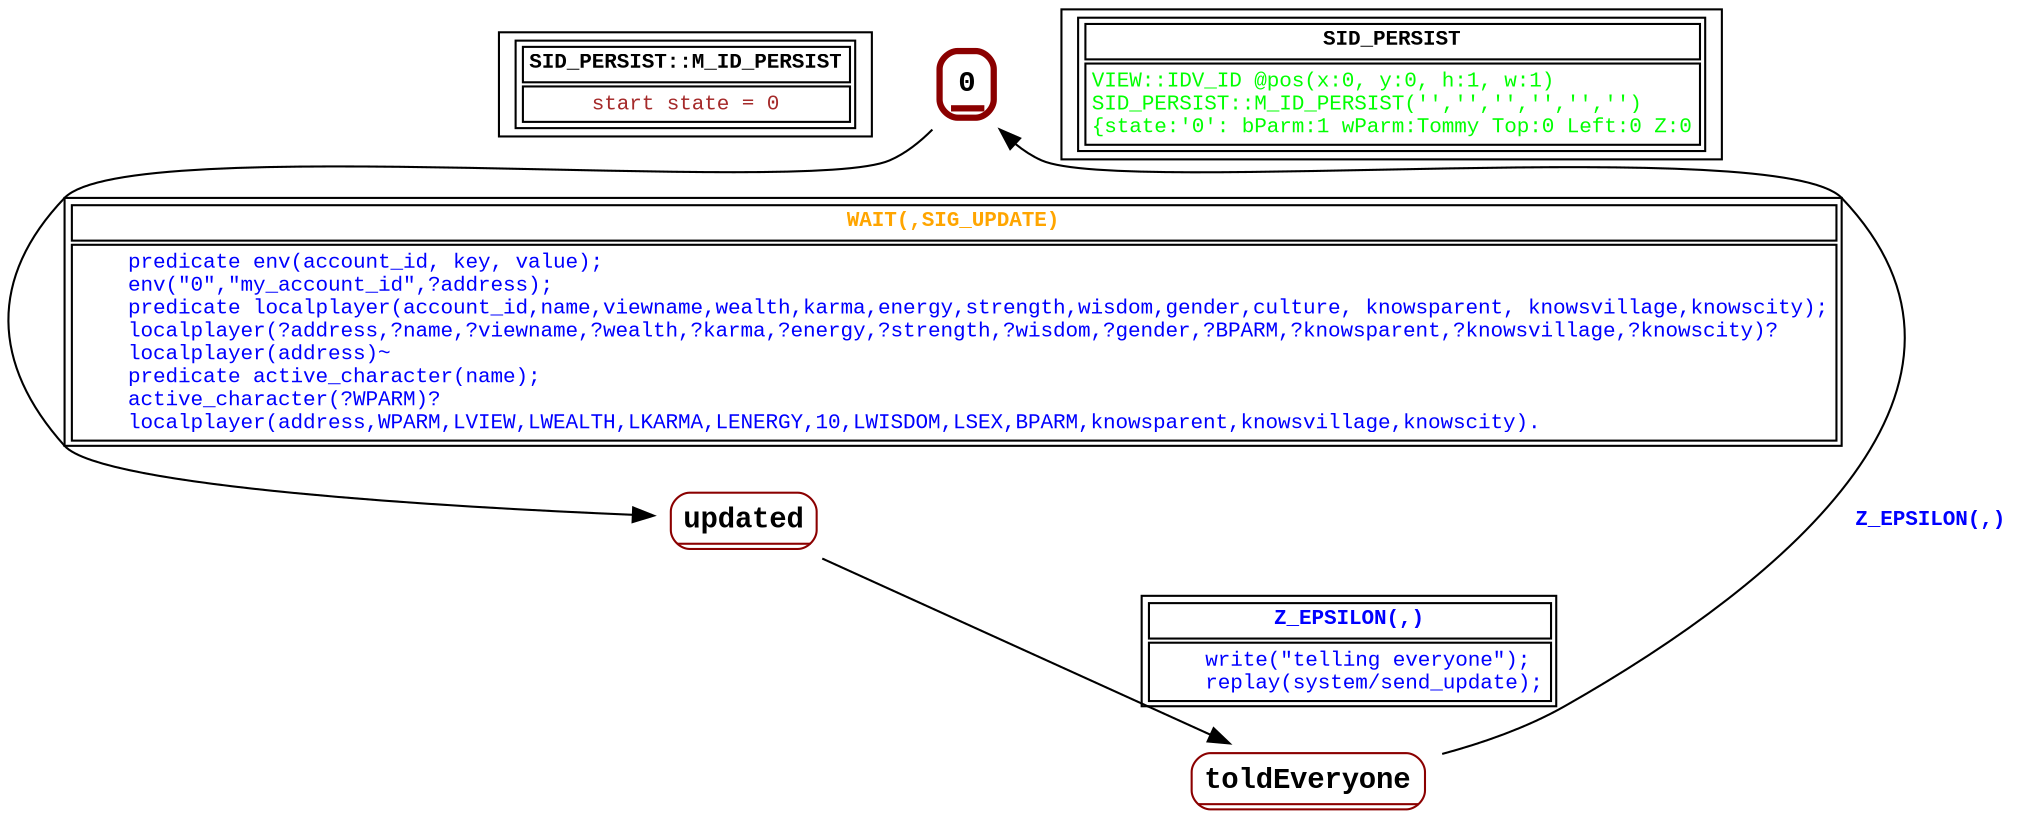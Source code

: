 digraph Automaton {
 fontname="Courier New"
	node [shape=oval, fontname="Courier New"];
	filename[shape = record, fontsize=10, label=< <table border="1"><tr><td><b>SID_PERSIST::M_ID_PERSIST<br align="left"/></b></td></tr>
<tr><td><font point-size="10" color ="brown">start state = 0<br align="left"/></font></td></tr></table>>
];
	0[shape = none, fontsize=14, label=< <table border="3" color="darkred" style="rounded"><tr><td sides="b"><b>0<br align="left"/></b></td></tr>
</table>>];
"0" -> "updated" [fontcolor=orange,fontsize=10,fontname="Courier New", label=< <table border="1"><tr><td><b>WAIT(,SIG_UPDATE)<br align="left"/></b></td></tr>
<tr><td><font point-size="10" color ="blue">    predicate env(account_id, key, value);<br align="left"/>    env(&quot;0&quot;,&quot;my_account_id&quot;,?address);<br align="left"/>    predicate localplayer(account_id,name,viewname,wealth,karma,energy,strength,wisdom,gender,culture, knowsparent, knowsvillage,knowscity);<br align="left"/>    localplayer(?address,?name,?viewname,?wealth,?karma,?energy,?strength,?wisdom,?gender,?BPARM,?knowsparent,?knowsvillage,?knowscity)?<br align="left"/>    localplayer(address)~<br align="left"/>    predicate active_character(name);<br align="left"/>    active_character(?WPARM)?<br align="left"/>    localplayer(address,WPARM,LVIEW,LWEALTH,LKARMA,LENERGY,10,LWISDOM,LSEX,BPARM,knowsparent,knowsvillage,knowscity).<br align="left"/></font></td></tr></table>>
];
	toldEveryone[shape = none, fontsize=14, label=< <table border="1" color="darkred" style="rounded"><tr><td sides="b"><b>toldEveryone<br align="left"/></b></td></tr>
</table>>];
"toldEveryone" -> "0" [fontcolor=blue,fontsize=10,fontname="Courier New", label=< <table border="0"><tr><td><b>Z_EPSILON(,)<br align="left"/></b></td></tr>
</table>>
];
	updated[shape = none, fontsize=14, label=< <table border="1" color="darkred" style="rounded"><tr><td sides="b"><b>updated<br align="left"/></b></td></tr>
</table>>];
"updated" -> "toldEveryone" [fontcolor=blue,fontsize=10,fontname="Courier New", label=< <table border="1"><tr><td><b>Z_EPSILON(,)<br align="left"/></b></td></tr>
<tr><td><font point-size="10" color ="blue">    write(&quot;telling everyone&quot;);<br align="left"/>    replay(system/send_update);<br align="left"/></font></td></tr></table>>
];
	status[shape = record, fontsize=10, label=< <table border="1"><tr><td><b>SID_PERSIST<br align="left"/></b></td></tr>
<tr><td><font point-size="10" color ="green">VIEW::IDV_ID @pos(x:0, y:0, h:1, w:1)<br align="left"/>SID_PERSIST::M_ID_PERSIST(&apos;&apos;,&apos;&apos;,&apos;&apos;,&apos;&apos;,&apos;&apos;,&apos;&apos;)<br align="left"/>			&#123;state:&apos;0&apos;: bParm:1 wParm:Tommy Top:0 Left:0 Z:0<br align="left"/></font></td></tr></table>>
];
}
